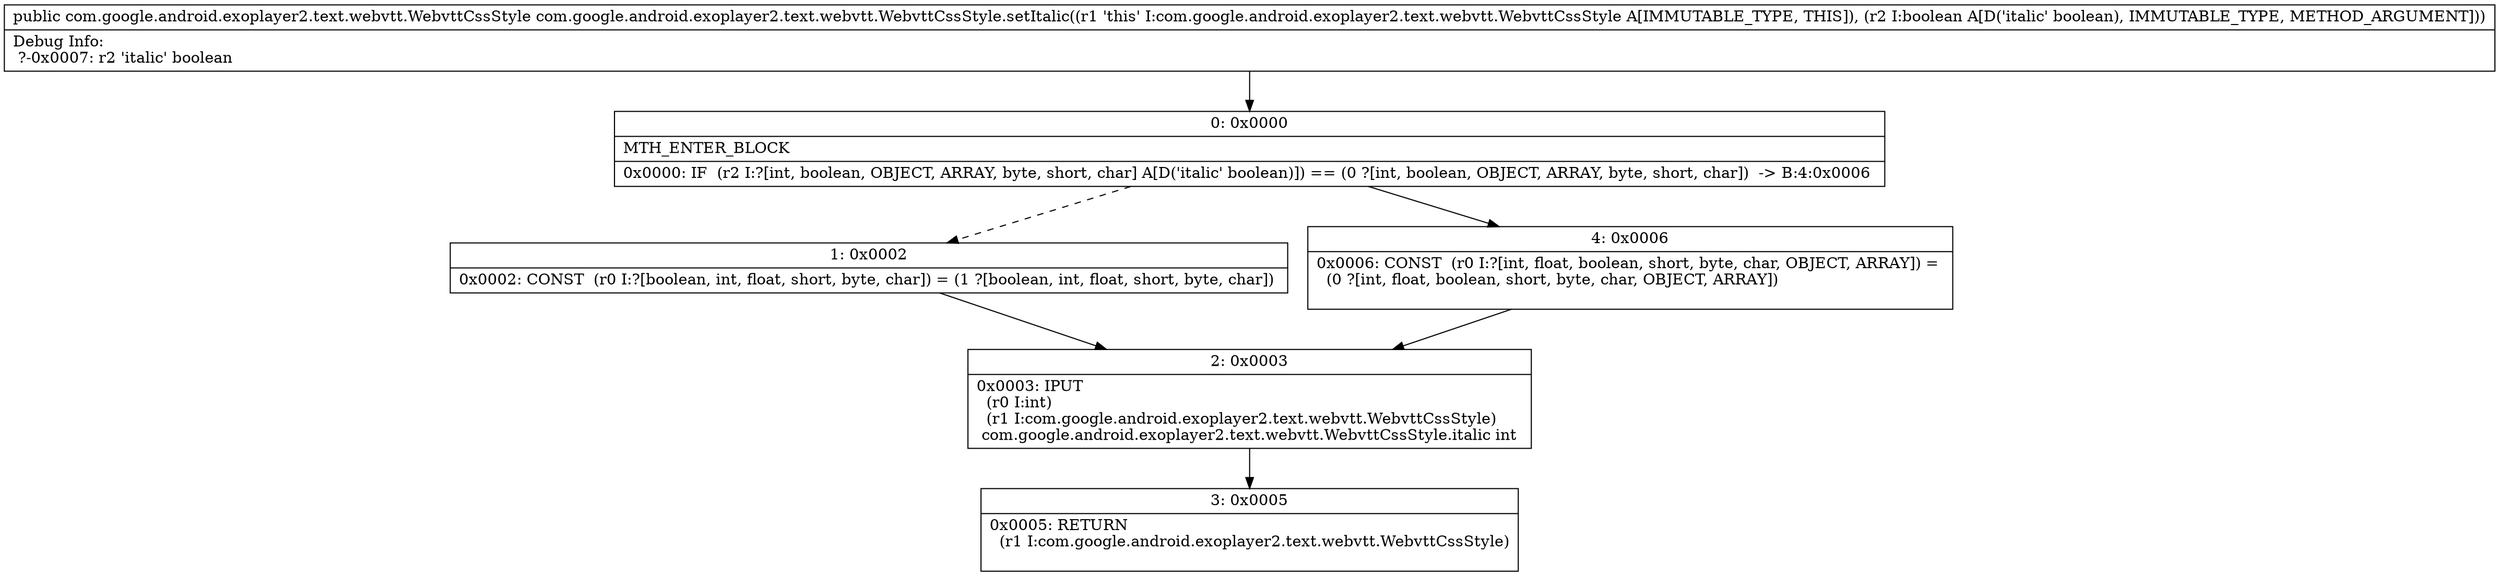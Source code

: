digraph "CFG forcom.google.android.exoplayer2.text.webvtt.WebvttCssStyle.setItalic(Z)Lcom\/google\/android\/exoplayer2\/text\/webvtt\/WebvttCssStyle;" {
Node_0 [shape=record,label="{0\:\ 0x0000|MTH_ENTER_BLOCK\l|0x0000: IF  (r2 I:?[int, boolean, OBJECT, ARRAY, byte, short, char] A[D('italic' boolean)]) == (0 ?[int, boolean, OBJECT, ARRAY, byte, short, char])  \-\> B:4:0x0006 \l}"];
Node_1 [shape=record,label="{1\:\ 0x0002|0x0002: CONST  (r0 I:?[boolean, int, float, short, byte, char]) = (1 ?[boolean, int, float, short, byte, char]) \l}"];
Node_2 [shape=record,label="{2\:\ 0x0003|0x0003: IPUT  \l  (r0 I:int)\l  (r1 I:com.google.android.exoplayer2.text.webvtt.WebvttCssStyle)\l com.google.android.exoplayer2.text.webvtt.WebvttCssStyle.italic int \l}"];
Node_3 [shape=record,label="{3\:\ 0x0005|0x0005: RETURN  \l  (r1 I:com.google.android.exoplayer2.text.webvtt.WebvttCssStyle)\l \l}"];
Node_4 [shape=record,label="{4\:\ 0x0006|0x0006: CONST  (r0 I:?[int, float, boolean, short, byte, char, OBJECT, ARRAY]) = \l  (0 ?[int, float, boolean, short, byte, char, OBJECT, ARRAY])\l \l}"];
MethodNode[shape=record,label="{public com.google.android.exoplayer2.text.webvtt.WebvttCssStyle com.google.android.exoplayer2.text.webvtt.WebvttCssStyle.setItalic((r1 'this' I:com.google.android.exoplayer2.text.webvtt.WebvttCssStyle A[IMMUTABLE_TYPE, THIS]), (r2 I:boolean A[D('italic' boolean), IMMUTABLE_TYPE, METHOD_ARGUMENT]))  | Debug Info:\l  ?\-0x0007: r2 'italic' boolean\l}"];
MethodNode -> Node_0;
Node_0 -> Node_1[style=dashed];
Node_0 -> Node_4;
Node_1 -> Node_2;
Node_2 -> Node_3;
Node_4 -> Node_2;
}

